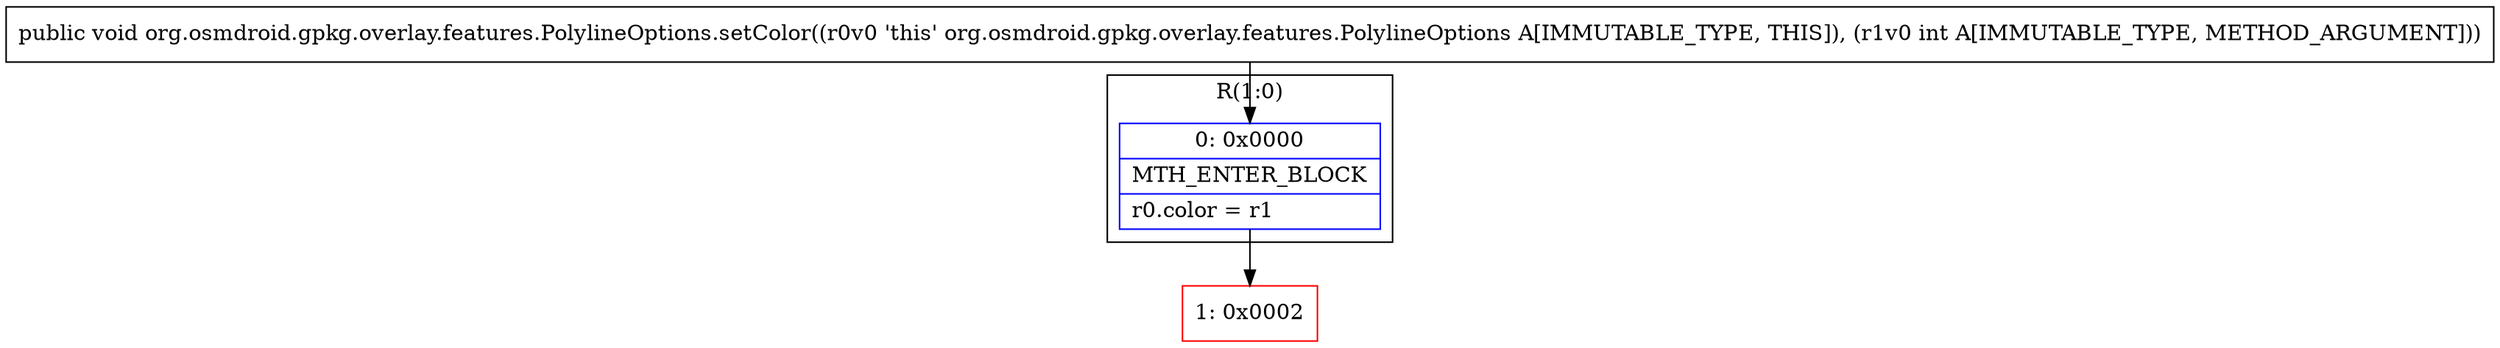 digraph "CFG fororg.osmdroid.gpkg.overlay.features.PolylineOptions.setColor(I)V" {
subgraph cluster_Region_1602285824 {
label = "R(1:0)";
node [shape=record,color=blue];
Node_0 [shape=record,label="{0\:\ 0x0000|MTH_ENTER_BLOCK\l|r0.color = r1\l}"];
}
Node_1 [shape=record,color=red,label="{1\:\ 0x0002}"];
MethodNode[shape=record,label="{public void org.osmdroid.gpkg.overlay.features.PolylineOptions.setColor((r0v0 'this' org.osmdroid.gpkg.overlay.features.PolylineOptions A[IMMUTABLE_TYPE, THIS]), (r1v0 int A[IMMUTABLE_TYPE, METHOD_ARGUMENT])) }"];
MethodNode -> Node_0;
Node_0 -> Node_1;
}

